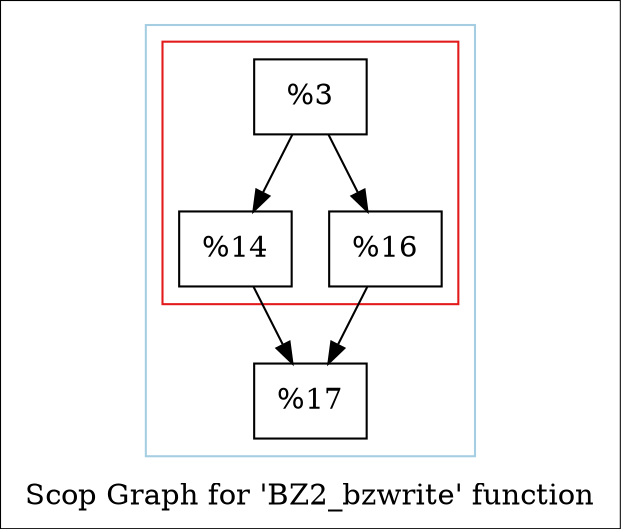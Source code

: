 digraph "Scop Graph for 'BZ2_bzwrite' function" {
	label="Scop Graph for 'BZ2_bzwrite' function";

	Node0x18d3fc0 [shape=record,label="{%3}"];
	Node0x18d3fc0 -> Node0x18ef080;
	Node0x18d3fc0 -> Node0x18d0cf0;
	Node0x18ef080 [shape=record,label="{%14}"];
	Node0x18ef080 -> Node0x1853a60;
	Node0x1853a60 [shape=record,label="{%17}"];
	Node0x18d0cf0 [shape=record,label="{%16}"];
	Node0x18d0cf0 -> Node0x1853a60;
	colorscheme = "paired12"
        subgraph cluster_0x155dfa0 {
          label = "";
          style = solid;
          color = 1
          subgraph cluster_0x1958e40 {
            label = "";
            style = solid;
            color = 6
            Node0x18d3fc0;
            Node0x18ef080;
            Node0x18d0cf0;
          }
          Node0x1853a60;
        }
}
